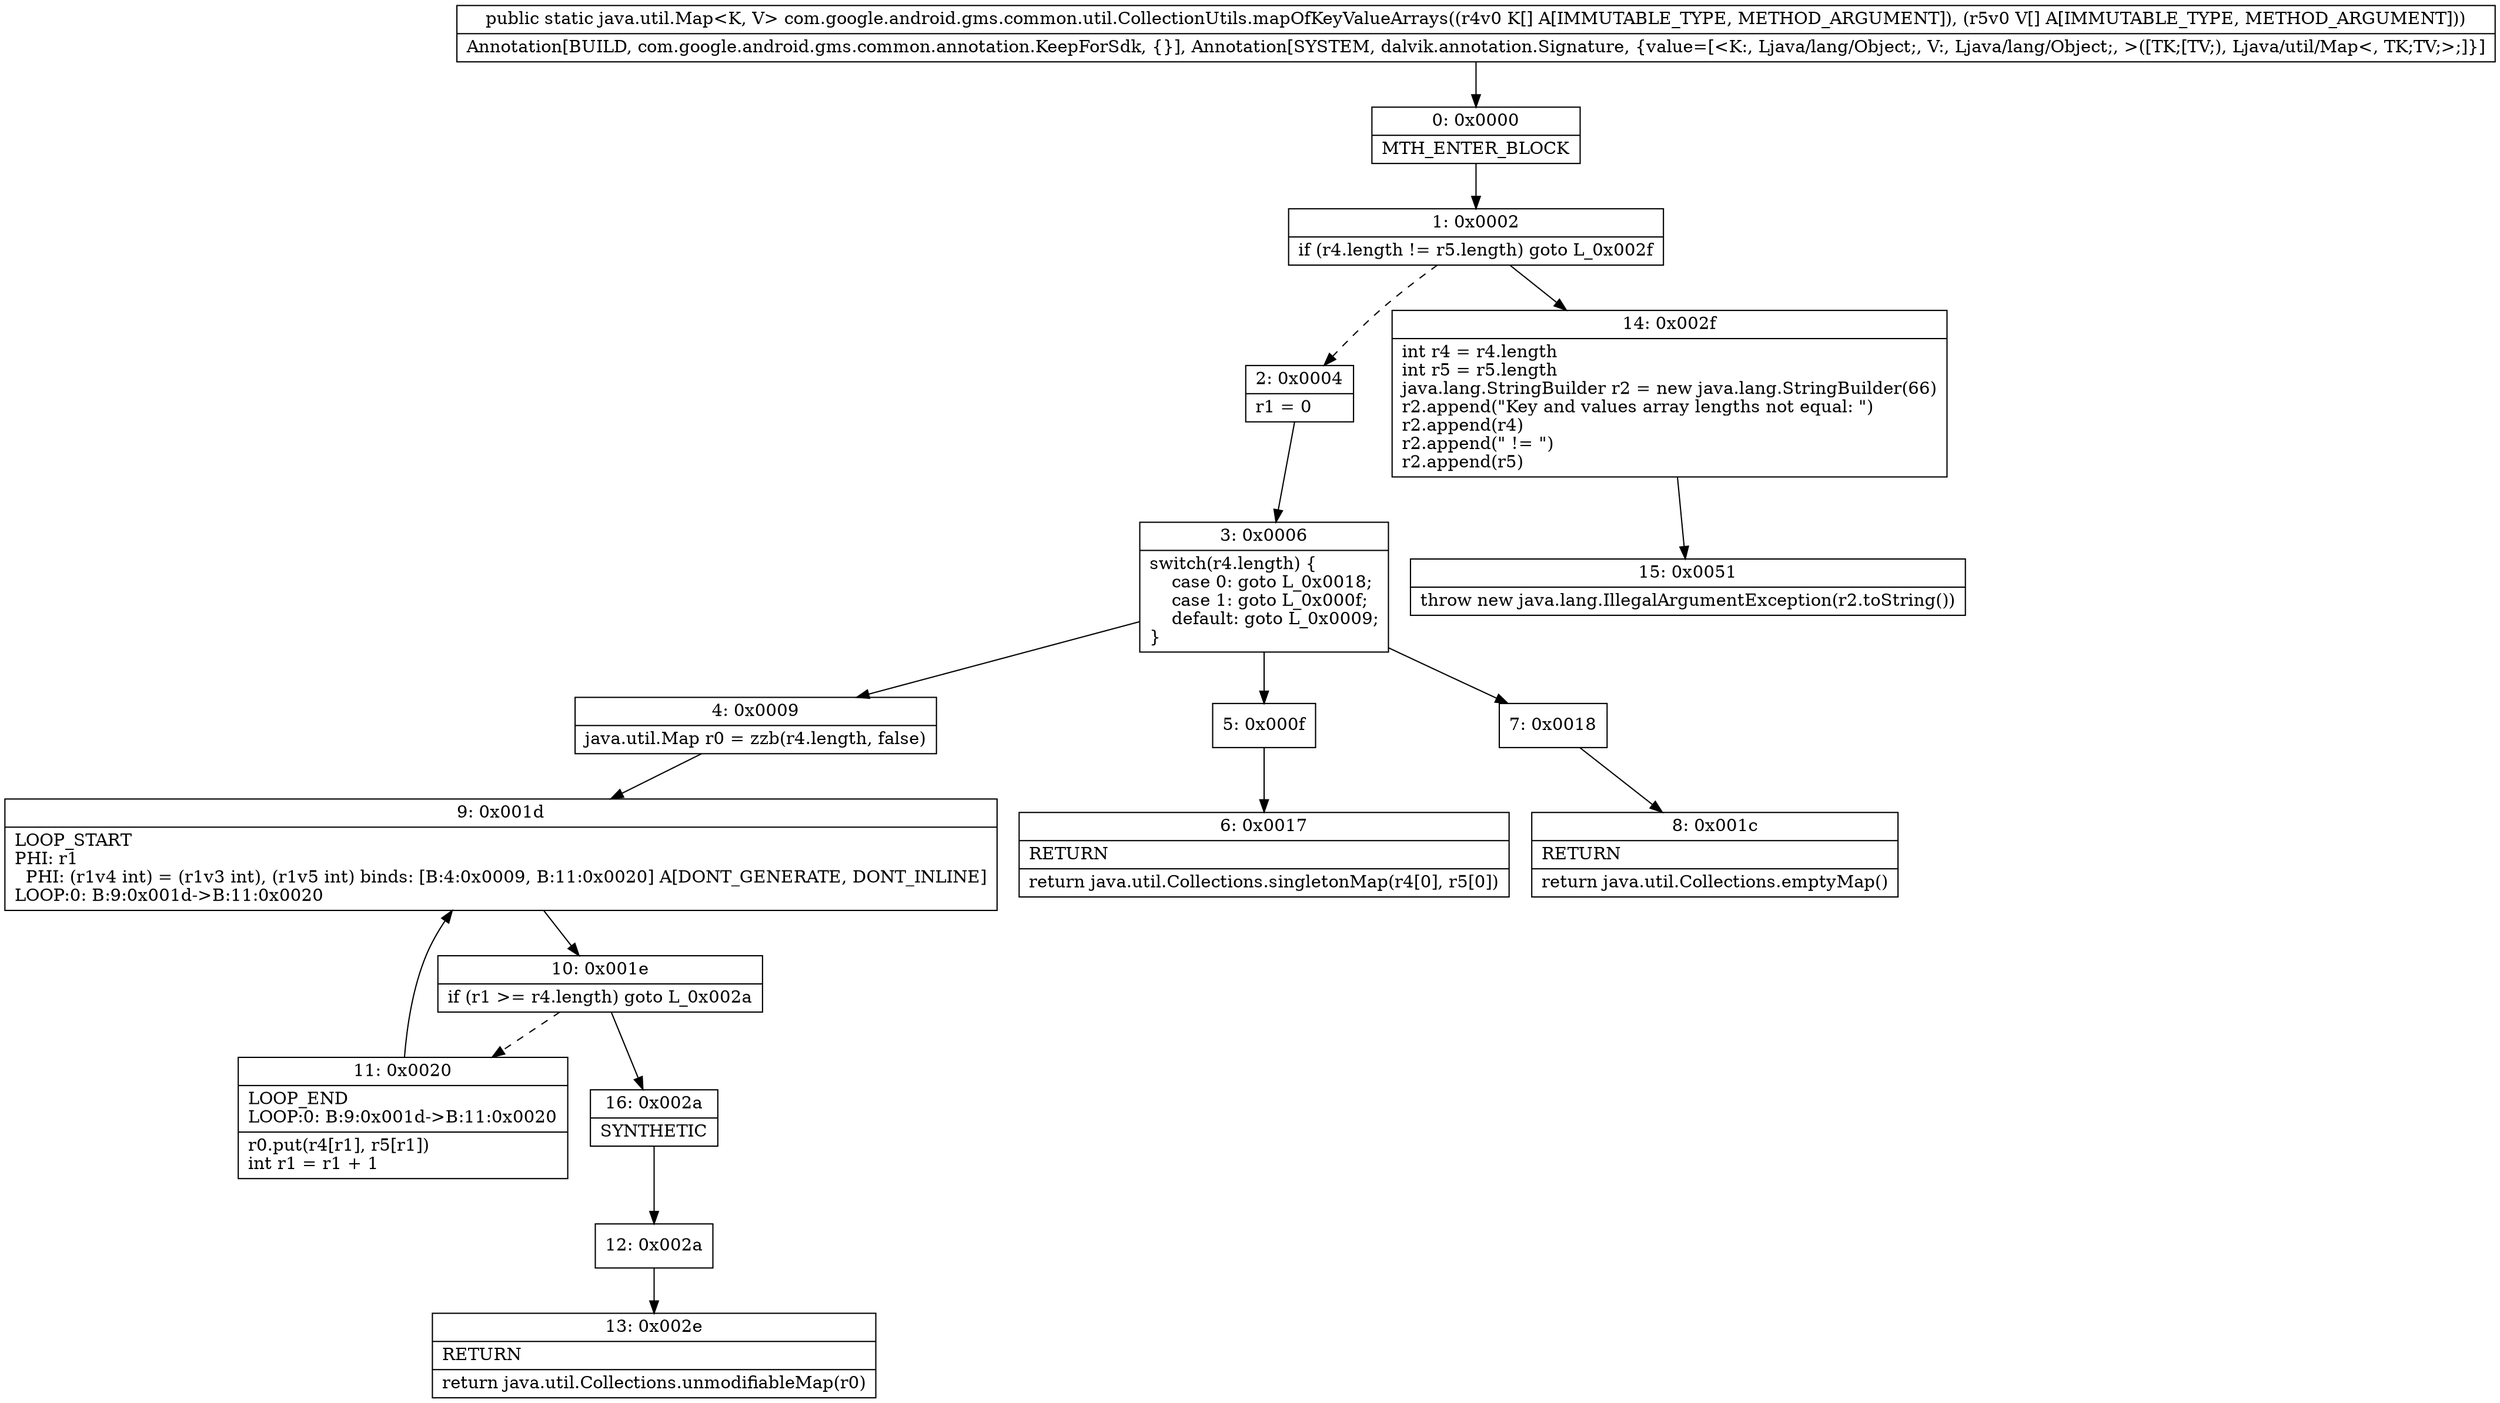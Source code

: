 digraph "CFG forcom.google.android.gms.common.util.CollectionUtils.mapOfKeyValueArrays([Ljava\/lang\/Object;[Ljava\/lang\/Object;)Ljava\/util\/Map;" {
Node_0 [shape=record,label="{0\:\ 0x0000|MTH_ENTER_BLOCK\l}"];
Node_1 [shape=record,label="{1\:\ 0x0002|if (r4.length != r5.length) goto L_0x002f\l}"];
Node_2 [shape=record,label="{2\:\ 0x0004|r1 = 0\l}"];
Node_3 [shape=record,label="{3\:\ 0x0006|switch(r4.length) \{\l    case 0: goto L_0x0018;\l    case 1: goto L_0x000f;\l    default: goto L_0x0009;\l\}\l}"];
Node_4 [shape=record,label="{4\:\ 0x0009|java.util.Map r0 = zzb(r4.length, false)\l}"];
Node_5 [shape=record,label="{5\:\ 0x000f}"];
Node_6 [shape=record,label="{6\:\ 0x0017|RETURN\l|return java.util.Collections.singletonMap(r4[0], r5[0])\l}"];
Node_7 [shape=record,label="{7\:\ 0x0018}"];
Node_8 [shape=record,label="{8\:\ 0x001c|RETURN\l|return java.util.Collections.emptyMap()\l}"];
Node_9 [shape=record,label="{9\:\ 0x001d|LOOP_START\lPHI: r1 \l  PHI: (r1v4 int) = (r1v3 int), (r1v5 int) binds: [B:4:0x0009, B:11:0x0020] A[DONT_GENERATE, DONT_INLINE]\lLOOP:0: B:9:0x001d\-\>B:11:0x0020\l}"];
Node_10 [shape=record,label="{10\:\ 0x001e|if (r1 \>= r4.length) goto L_0x002a\l}"];
Node_11 [shape=record,label="{11\:\ 0x0020|LOOP_END\lLOOP:0: B:9:0x001d\-\>B:11:0x0020\l|r0.put(r4[r1], r5[r1])\lint r1 = r1 + 1\l}"];
Node_12 [shape=record,label="{12\:\ 0x002a}"];
Node_13 [shape=record,label="{13\:\ 0x002e|RETURN\l|return java.util.Collections.unmodifiableMap(r0)\l}"];
Node_14 [shape=record,label="{14\:\ 0x002f|int r4 = r4.length\lint r5 = r5.length\ljava.lang.StringBuilder r2 = new java.lang.StringBuilder(66)\lr2.append(\"Key and values array lengths not equal: \")\lr2.append(r4)\lr2.append(\" != \")\lr2.append(r5)\l}"];
Node_15 [shape=record,label="{15\:\ 0x0051|throw new java.lang.IllegalArgumentException(r2.toString())\l}"];
Node_16 [shape=record,label="{16\:\ 0x002a|SYNTHETIC\l}"];
MethodNode[shape=record,label="{public static java.util.Map\<K, V\> com.google.android.gms.common.util.CollectionUtils.mapOfKeyValueArrays((r4v0 K[] A[IMMUTABLE_TYPE, METHOD_ARGUMENT]), (r5v0 V[] A[IMMUTABLE_TYPE, METHOD_ARGUMENT]))  | Annotation[BUILD, com.google.android.gms.common.annotation.KeepForSdk, \{\}], Annotation[SYSTEM, dalvik.annotation.Signature, \{value=[\<K:, Ljava\/lang\/Object;, V:, Ljava\/lang\/Object;, \>([TK;[TV;), Ljava\/util\/Map\<, TK;TV;\>;]\}]\l}"];
MethodNode -> Node_0;
Node_0 -> Node_1;
Node_1 -> Node_2[style=dashed];
Node_1 -> Node_14;
Node_2 -> Node_3;
Node_3 -> Node_4;
Node_3 -> Node_5;
Node_3 -> Node_7;
Node_4 -> Node_9;
Node_5 -> Node_6;
Node_7 -> Node_8;
Node_9 -> Node_10;
Node_10 -> Node_11[style=dashed];
Node_10 -> Node_16;
Node_11 -> Node_9;
Node_12 -> Node_13;
Node_14 -> Node_15;
Node_16 -> Node_12;
}

